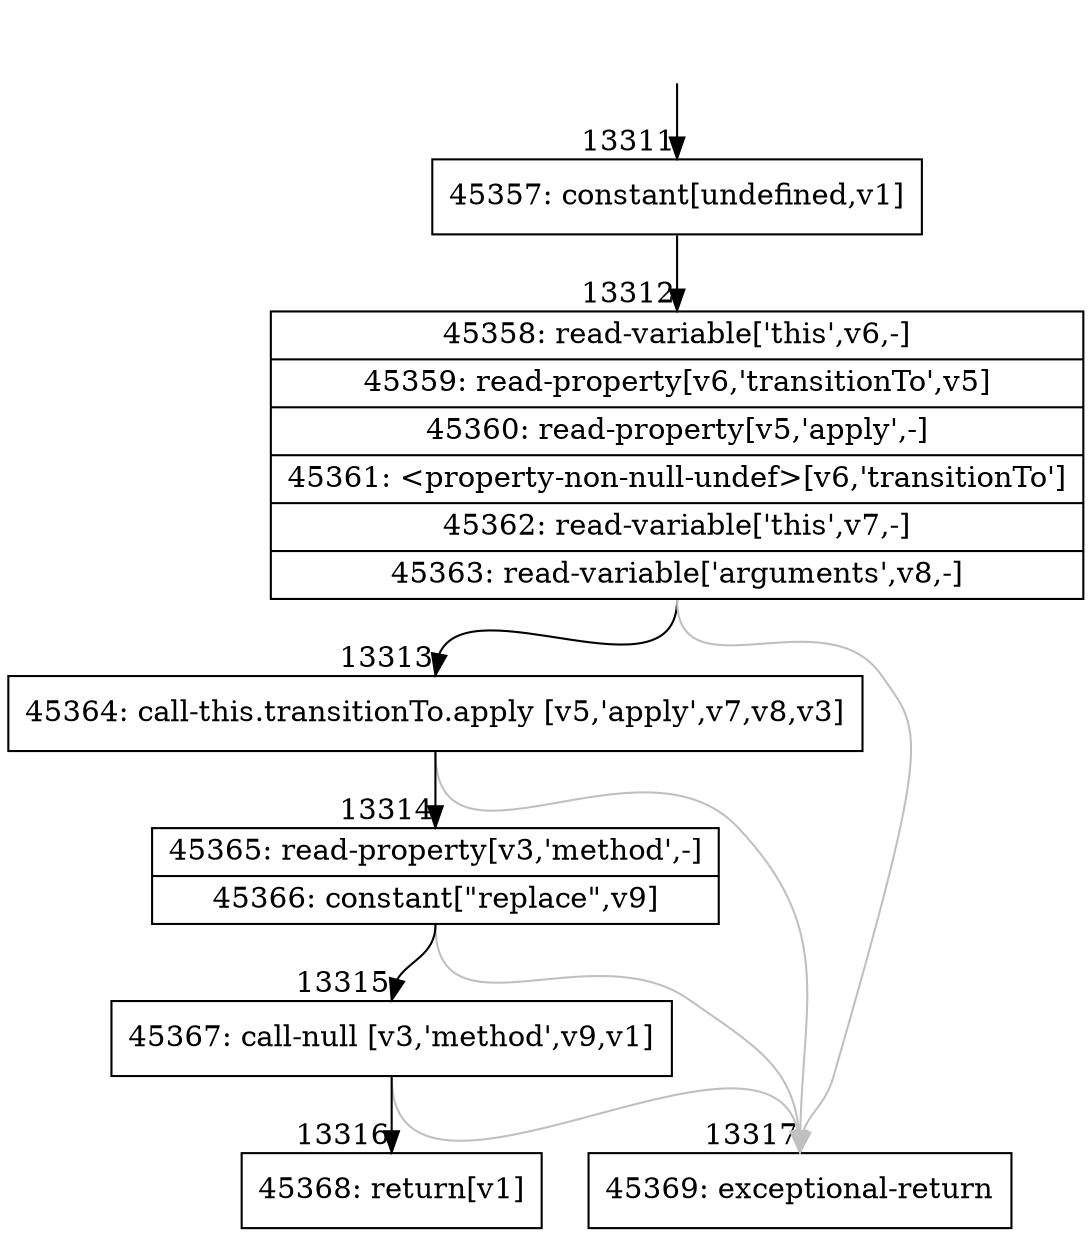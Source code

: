 digraph {
rankdir="TD"
BB_entry1097[shape=none,label=""];
BB_entry1097 -> BB13311 [tailport=s, headport=n, headlabel="    13311"]
BB13311 [shape=record label="{45357: constant[undefined,v1]}" ] 
BB13311 -> BB13312 [tailport=s, headport=n, headlabel="      13312"]
BB13312 [shape=record label="{45358: read-variable['this',v6,-]|45359: read-property[v6,'transitionTo',v5]|45360: read-property[v5,'apply',-]|45361: \<property-non-null-undef\>[v6,'transitionTo']|45362: read-variable['this',v7,-]|45363: read-variable['arguments',v8,-]}" ] 
BB13312 -> BB13313 [tailport=s, headport=n, headlabel="      13313"]
BB13312 -> BB13317 [tailport=s, headport=n, color=gray, headlabel="      13317"]
BB13313 [shape=record label="{45364: call-this.transitionTo.apply [v5,'apply',v7,v8,v3]}" ] 
BB13313 -> BB13314 [tailport=s, headport=n, headlabel="      13314"]
BB13313 -> BB13317 [tailport=s, headport=n, color=gray]
BB13314 [shape=record label="{45365: read-property[v3,'method',-]|45366: constant[\"replace\",v9]}" ] 
BB13314 -> BB13315 [tailport=s, headport=n, headlabel="      13315"]
BB13314 -> BB13317 [tailport=s, headport=n, color=gray]
BB13315 [shape=record label="{45367: call-null [v3,'method',v9,v1]}" ] 
BB13315 -> BB13316 [tailport=s, headport=n, headlabel="      13316"]
BB13315 -> BB13317 [tailport=s, headport=n, color=gray]
BB13316 [shape=record label="{45368: return[v1]}" ] 
BB13317 [shape=record label="{45369: exceptional-return}" ] 
//#$~ 24957
}
